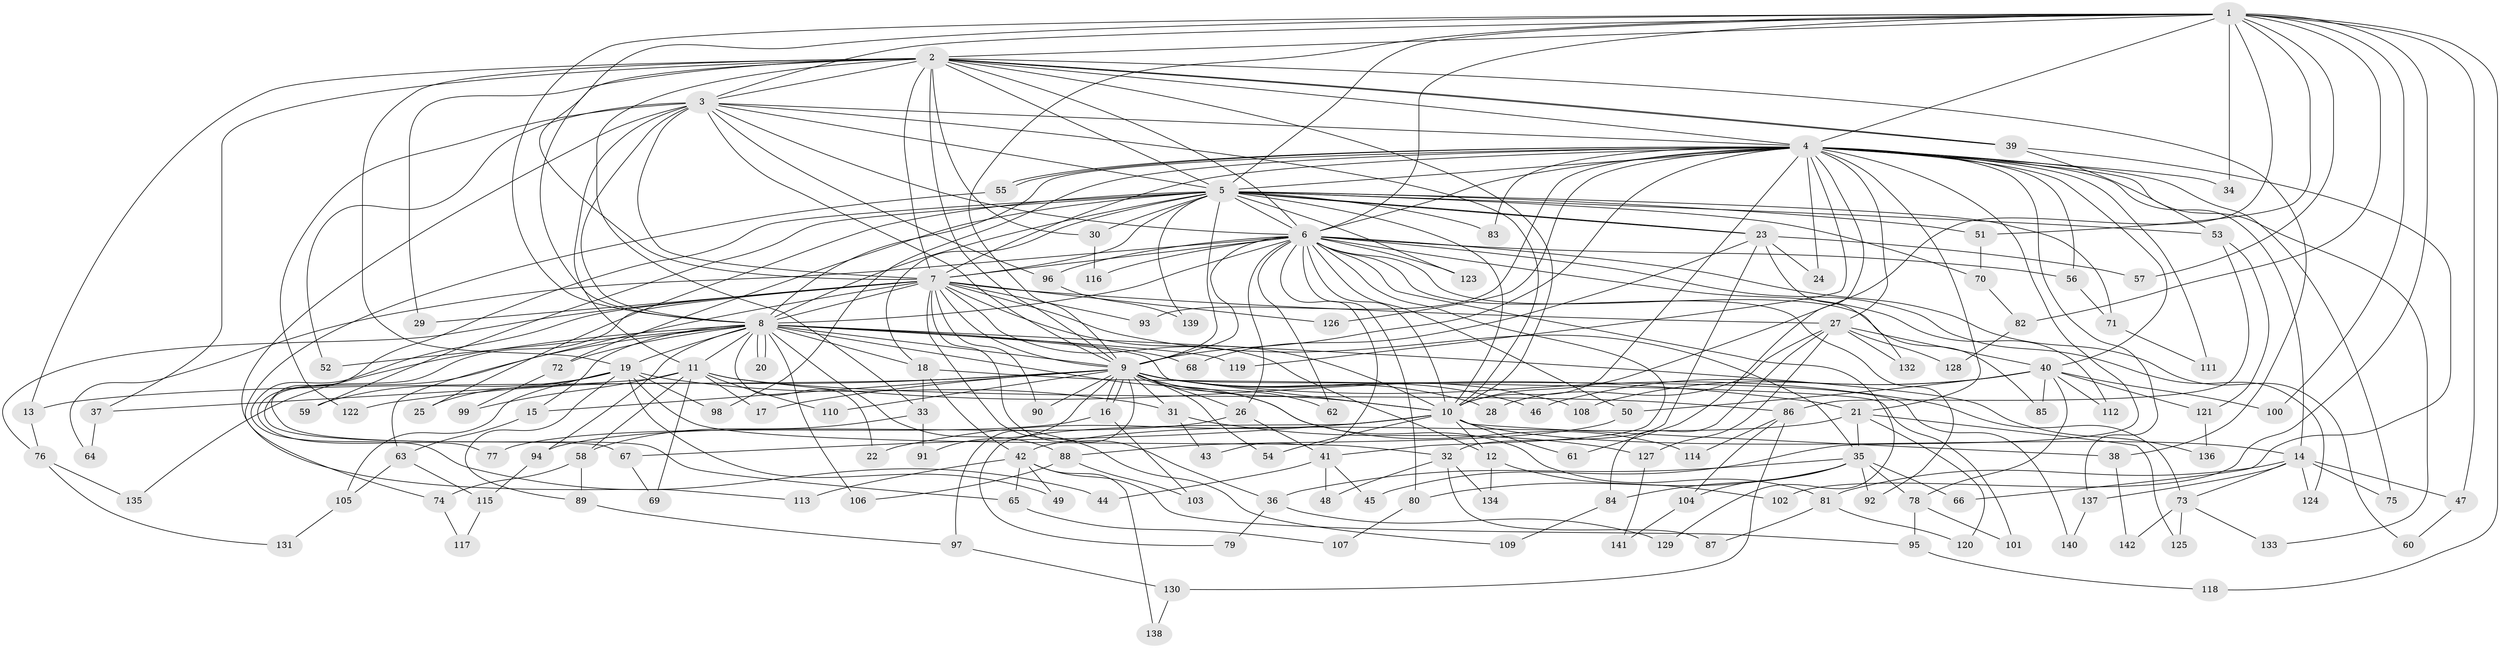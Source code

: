 // Generated by graph-tools (version 1.1) at 2025/49/03/09/25 03:49:42]
// undirected, 142 vertices, 309 edges
graph export_dot {
graph [start="1"]
  node [color=gray90,style=filled];
  1;
  2;
  3;
  4;
  5;
  6;
  7;
  8;
  9;
  10;
  11;
  12;
  13;
  14;
  15;
  16;
  17;
  18;
  19;
  20;
  21;
  22;
  23;
  24;
  25;
  26;
  27;
  28;
  29;
  30;
  31;
  32;
  33;
  34;
  35;
  36;
  37;
  38;
  39;
  40;
  41;
  42;
  43;
  44;
  45;
  46;
  47;
  48;
  49;
  50;
  51;
  52;
  53;
  54;
  55;
  56;
  57;
  58;
  59;
  60;
  61;
  62;
  63;
  64;
  65;
  66;
  67;
  68;
  69;
  70;
  71;
  72;
  73;
  74;
  75;
  76;
  77;
  78;
  79;
  80;
  81;
  82;
  83;
  84;
  85;
  86;
  87;
  88;
  89;
  90;
  91;
  92;
  93;
  94;
  95;
  96;
  97;
  98;
  99;
  100;
  101;
  102;
  103;
  104;
  105;
  106;
  107;
  108;
  109;
  110;
  111;
  112;
  113;
  114;
  115;
  116;
  117;
  118;
  119;
  120;
  121;
  122;
  123;
  124;
  125;
  126;
  127;
  128;
  129;
  130;
  131;
  132;
  133;
  134;
  135;
  136;
  137;
  138;
  139;
  140;
  141;
  142;
  1 -- 2;
  1 -- 3;
  1 -- 4;
  1 -- 5;
  1 -- 6;
  1 -- 7;
  1 -- 8;
  1 -- 9;
  1 -- 10;
  1 -- 34;
  1 -- 47;
  1 -- 51;
  1 -- 57;
  1 -- 82;
  1 -- 100;
  1 -- 102;
  1 -- 118;
  2 -- 3;
  2 -- 4;
  2 -- 5;
  2 -- 6;
  2 -- 7;
  2 -- 8;
  2 -- 9;
  2 -- 10;
  2 -- 13;
  2 -- 19;
  2 -- 29;
  2 -- 30;
  2 -- 33;
  2 -- 37;
  2 -- 38;
  2 -- 39;
  2 -- 39;
  3 -- 4;
  3 -- 5;
  3 -- 6;
  3 -- 7;
  3 -- 8;
  3 -- 9;
  3 -- 10;
  3 -- 11;
  3 -- 52;
  3 -- 96;
  3 -- 113;
  3 -- 122;
  4 -- 5;
  4 -- 6;
  4 -- 7;
  4 -- 8;
  4 -- 9;
  4 -- 10;
  4 -- 14;
  4 -- 21;
  4 -- 24;
  4 -- 27;
  4 -- 34;
  4 -- 40;
  4 -- 45;
  4 -- 55;
  4 -- 55;
  4 -- 56;
  4 -- 61;
  4 -- 75;
  4 -- 83;
  4 -- 93;
  4 -- 98;
  4 -- 111;
  4 -- 119;
  4 -- 126;
  4 -- 133;
  4 -- 137;
  5 -- 6;
  5 -- 7;
  5 -- 8;
  5 -- 9;
  5 -- 10;
  5 -- 18;
  5 -- 23;
  5 -- 23;
  5 -- 25;
  5 -- 30;
  5 -- 51;
  5 -- 53;
  5 -- 59;
  5 -- 67;
  5 -- 70;
  5 -- 71;
  5 -- 72;
  5 -- 83;
  5 -- 123;
  5 -- 139;
  6 -- 7;
  6 -- 8;
  6 -- 9;
  6 -- 10;
  6 -- 26;
  6 -- 41;
  6 -- 43;
  6 -- 50;
  6 -- 56;
  6 -- 60;
  6 -- 62;
  6 -- 64;
  6 -- 80;
  6 -- 85;
  6 -- 92;
  6 -- 96;
  6 -- 112;
  6 -- 116;
  6 -- 123;
  6 -- 124;
  6 -- 129;
  7 -- 8;
  7 -- 9;
  7 -- 10;
  7 -- 12;
  7 -- 27;
  7 -- 29;
  7 -- 35;
  7 -- 36;
  7 -- 44;
  7 -- 65;
  7 -- 76;
  7 -- 77;
  7 -- 90;
  7 -- 93;
  7 -- 109;
  7 -- 126;
  8 -- 9;
  8 -- 10;
  8 -- 11;
  8 -- 15;
  8 -- 18;
  8 -- 19;
  8 -- 20;
  8 -- 20;
  8 -- 22;
  8 -- 52;
  8 -- 63;
  8 -- 68;
  8 -- 72;
  8 -- 88;
  8 -- 94;
  8 -- 106;
  8 -- 114;
  8 -- 119;
  8 -- 135;
  8 -- 136;
  9 -- 10;
  9 -- 13;
  9 -- 15;
  9 -- 16;
  9 -- 16;
  9 -- 17;
  9 -- 26;
  9 -- 28;
  9 -- 31;
  9 -- 46;
  9 -- 54;
  9 -- 62;
  9 -- 73;
  9 -- 81;
  9 -- 90;
  9 -- 91;
  9 -- 97;
  9 -- 108;
  9 -- 110;
  9 -- 122;
  9 -- 140;
  10 -- 12;
  10 -- 14;
  10 -- 22;
  10 -- 38;
  10 -- 54;
  10 -- 61;
  10 -- 67;
  10 -- 79;
  11 -- 17;
  11 -- 21;
  11 -- 37;
  11 -- 58;
  11 -- 69;
  11 -- 86;
  11 -- 99;
  11 -- 110;
  12 -- 102;
  12 -- 134;
  13 -- 76;
  14 -- 47;
  14 -- 73;
  14 -- 75;
  14 -- 81;
  14 -- 124;
  14 -- 137;
  15 -- 63;
  16 -- 77;
  16 -- 103;
  18 -- 33;
  18 -- 42;
  18 -- 101;
  19 -- 25;
  19 -- 31;
  19 -- 32;
  19 -- 49;
  19 -- 59;
  19 -- 89;
  19 -- 98;
  19 -- 105;
  21 -- 35;
  21 -- 42;
  21 -- 120;
  21 -- 125;
  23 -- 24;
  23 -- 32;
  23 -- 57;
  23 -- 68;
  23 -- 132;
  26 -- 41;
  26 -- 94;
  27 -- 28;
  27 -- 40;
  27 -- 84;
  27 -- 127;
  27 -- 128;
  27 -- 132;
  30 -- 116;
  31 -- 43;
  31 -- 127;
  32 -- 48;
  32 -- 87;
  32 -- 134;
  33 -- 58;
  33 -- 91;
  35 -- 36;
  35 -- 66;
  35 -- 78;
  35 -- 80;
  35 -- 84;
  35 -- 92;
  35 -- 104;
  36 -- 79;
  36 -- 129;
  37 -- 64;
  38 -- 142;
  39 -- 53;
  39 -- 66;
  40 -- 46;
  40 -- 50;
  40 -- 78;
  40 -- 85;
  40 -- 100;
  40 -- 108;
  40 -- 112;
  40 -- 121;
  41 -- 44;
  41 -- 45;
  41 -- 48;
  42 -- 49;
  42 -- 65;
  42 -- 95;
  42 -- 113;
  42 -- 138;
  47 -- 60;
  50 -- 88;
  51 -- 70;
  53 -- 86;
  53 -- 121;
  55 -- 74;
  56 -- 71;
  58 -- 74;
  58 -- 89;
  63 -- 105;
  63 -- 115;
  65 -- 107;
  67 -- 69;
  70 -- 82;
  71 -- 111;
  72 -- 99;
  73 -- 125;
  73 -- 133;
  73 -- 142;
  74 -- 117;
  76 -- 131;
  76 -- 135;
  78 -- 95;
  78 -- 101;
  80 -- 107;
  81 -- 87;
  81 -- 120;
  82 -- 128;
  84 -- 109;
  86 -- 104;
  86 -- 114;
  86 -- 130;
  88 -- 103;
  88 -- 106;
  89 -- 97;
  94 -- 115;
  95 -- 118;
  96 -- 139;
  97 -- 130;
  104 -- 141;
  105 -- 131;
  115 -- 117;
  121 -- 136;
  127 -- 141;
  130 -- 138;
  137 -- 140;
}

